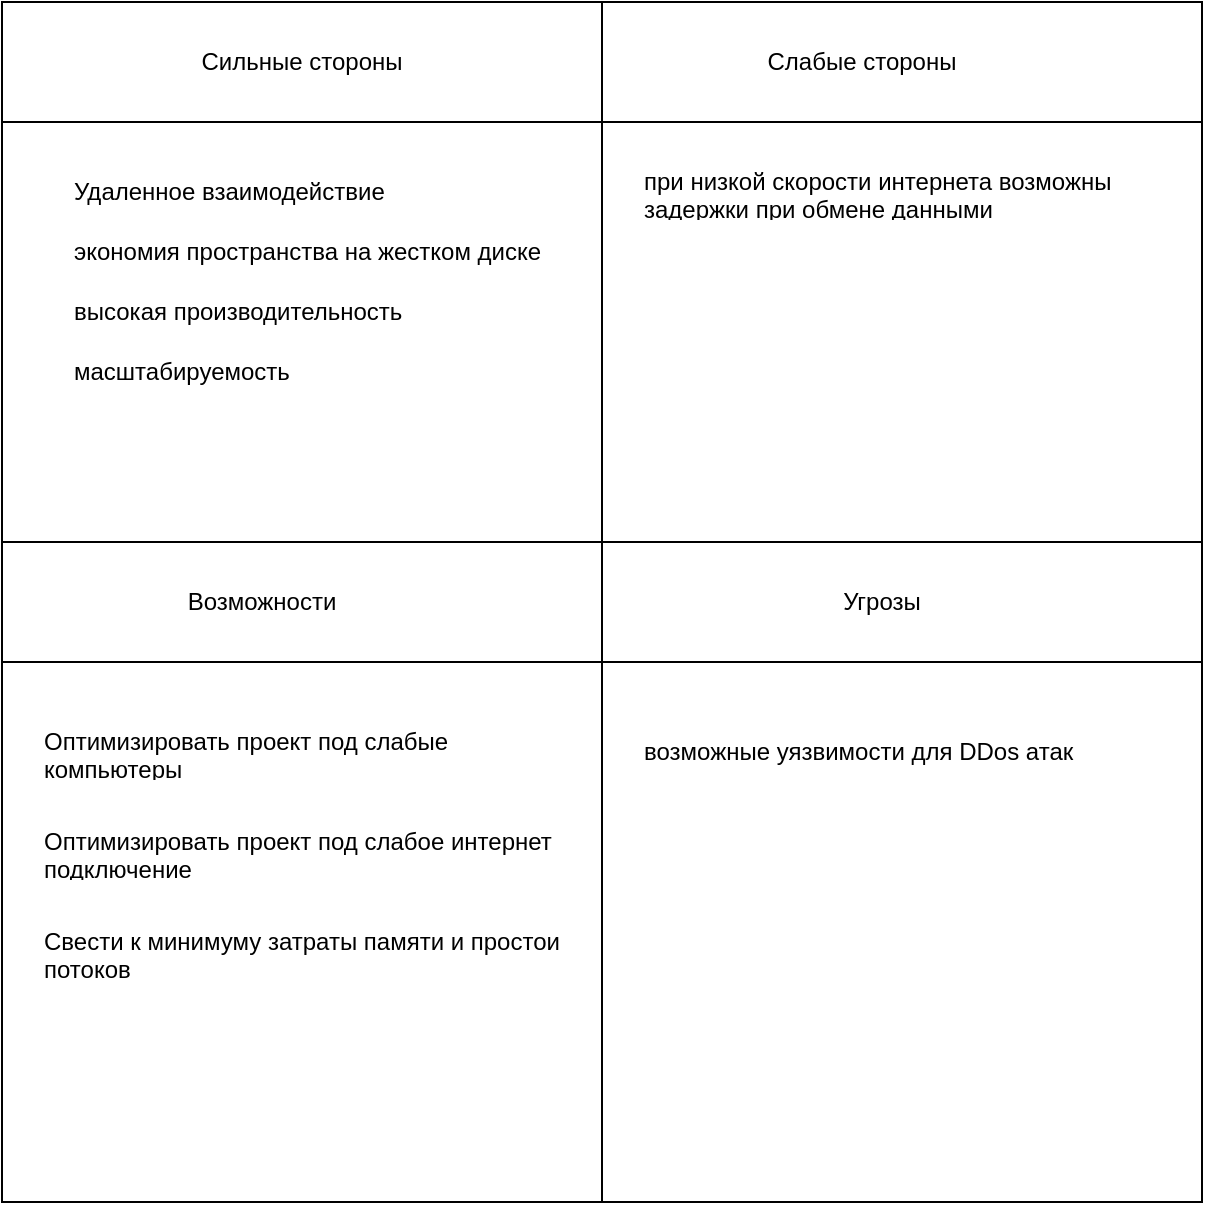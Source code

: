 <mxfile version="24.2.2" type="device">
  <diagram name="Страница — 1" id="8sw8Q8wA_aRkGMT_5pl4">
    <mxGraphModel dx="1434" dy="746" grid="1" gridSize="10" guides="1" tooltips="1" connect="1" arrows="1" fold="1" page="1" pageScale="1" pageWidth="827" pageHeight="1169" math="0" shadow="0">
      <root>
        <mxCell id="0" />
        <mxCell id="1" parent="0" />
        <mxCell id="xpm1QfirvkKsM0EJR97S-1" value="" style="whiteSpace=wrap;html=1;aspect=fixed;" vertex="1" parent="1">
          <mxGeometry x="120" y="90" width="600" height="600" as="geometry" />
        </mxCell>
        <mxCell id="xpm1QfirvkKsM0EJR97S-2" value="" style="rounded=0;whiteSpace=wrap;html=1;" vertex="1" parent="1">
          <mxGeometry x="120" y="90" width="300" height="60" as="geometry" />
        </mxCell>
        <mxCell id="xpm1QfirvkKsM0EJR97S-3" value="" style="rounded=0;whiteSpace=wrap;html=1;" vertex="1" parent="1">
          <mxGeometry x="420" y="90" width="300" height="60" as="geometry" />
        </mxCell>
        <mxCell id="xpm1QfirvkKsM0EJR97S-4" value="" style="rounded=0;whiteSpace=wrap;html=1;" vertex="1" parent="1">
          <mxGeometry x="120" y="150" width="300" height="210" as="geometry" />
        </mxCell>
        <mxCell id="xpm1QfirvkKsM0EJR97S-5" value="" style="rounded=0;whiteSpace=wrap;html=1;" vertex="1" parent="1">
          <mxGeometry x="420" y="150" width="300" height="210" as="geometry" />
        </mxCell>
        <mxCell id="xpm1QfirvkKsM0EJR97S-6" value="" style="rounded=0;whiteSpace=wrap;html=1;" vertex="1" parent="1">
          <mxGeometry x="120" y="360" width="300" height="60" as="geometry" />
        </mxCell>
        <mxCell id="xpm1QfirvkKsM0EJR97S-7" value="" style="rounded=0;whiteSpace=wrap;html=1;" vertex="1" parent="1">
          <mxGeometry x="420" y="360" width="300" height="60" as="geometry" />
        </mxCell>
        <mxCell id="xpm1QfirvkKsM0EJR97S-8" value="" style="rounded=0;whiteSpace=wrap;html=1;" vertex="1" parent="1">
          <mxGeometry x="120" y="420" width="300" height="270" as="geometry" />
        </mxCell>
        <mxCell id="xpm1QfirvkKsM0EJR97S-9" value="Сильные стороны" style="text;html=1;align=center;verticalAlign=middle;whiteSpace=wrap;rounded=0;" vertex="1" parent="1">
          <mxGeometry x="180" y="105" width="180" height="30" as="geometry" />
        </mxCell>
        <mxCell id="xpm1QfirvkKsM0EJR97S-10" value="Слабые стороны" style="text;html=1;align=center;verticalAlign=middle;whiteSpace=wrap;rounded=0;" vertex="1" parent="1">
          <mxGeometry x="460" y="105" width="180" height="30" as="geometry" />
        </mxCell>
        <mxCell id="xpm1QfirvkKsM0EJR97S-11" value="Возможности" style="text;html=1;align=center;verticalAlign=middle;whiteSpace=wrap;rounded=0;" vertex="1" parent="1">
          <mxGeometry x="160" y="375" width="180" height="30" as="geometry" />
        </mxCell>
        <mxCell id="xpm1QfirvkKsM0EJR97S-12" value="Угрозы" style="text;html=1;align=center;verticalAlign=middle;whiteSpace=wrap;rounded=0;" vertex="1" parent="1">
          <mxGeometry x="470" y="375" width="180" height="30" as="geometry" />
        </mxCell>
        <mxCell id="xpm1QfirvkKsM0EJR97S-18" value="Удаленное взаимодействие" style="text;strokeColor=none;fillColor=none;align=left;verticalAlign=middle;spacingLeft=4;spacingRight=4;overflow=hidden;points=[[0,0.5],[1,0.5]];portConstraint=eastwest;rotatable=0;whiteSpace=wrap;html=1;" vertex="1" parent="1">
          <mxGeometry x="150" y="170" width="270" height="30" as="geometry" />
        </mxCell>
        <mxCell id="xpm1QfirvkKsM0EJR97S-19" value="экономия пространства на жестком диске" style="text;strokeColor=none;fillColor=none;align=left;verticalAlign=middle;spacingLeft=4;spacingRight=4;overflow=hidden;points=[[0,0.5],[1,0.5]];portConstraint=eastwest;rotatable=0;whiteSpace=wrap;html=1;" vertex="1" parent="1">
          <mxGeometry x="150" y="200" width="270" height="30" as="geometry" />
        </mxCell>
        <mxCell id="xpm1QfirvkKsM0EJR97S-20" value="высокая производительность" style="text;strokeColor=none;fillColor=none;align=left;verticalAlign=middle;spacingLeft=4;spacingRight=4;overflow=hidden;points=[[0,0.5],[1,0.5]];portConstraint=eastwest;rotatable=0;whiteSpace=wrap;html=1;" vertex="1" parent="1">
          <mxGeometry x="150" y="230" width="270" height="30" as="geometry" />
        </mxCell>
        <mxCell id="xpm1QfirvkKsM0EJR97S-21" value="масштабируемость" style="text;strokeColor=none;fillColor=none;align=left;verticalAlign=middle;spacingLeft=4;spacingRight=4;overflow=hidden;points=[[0,0.5],[1,0.5]];portConstraint=eastwest;rotatable=0;whiteSpace=wrap;html=1;" vertex="1" parent="1">
          <mxGeometry x="150" y="260" width="270" height="30" as="geometry" />
        </mxCell>
        <mxCell id="xpm1QfirvkKsM0EJR97S-22" value="возможные уязвимости для DDos атак" style="text;strokeColor=none;fillColor=none;align=left;verticalAlign=middle;spacingLeft=4;spacingRight=4;overflow=hidden;points=[[0,0.5],[1,0.5]];portConstraint=eastwest;rotatable=0;whiteSpace=wrap;html=1;" vertex="1" parent="1">
          <mxGeometry x="435" y="450" width="270" height="30" as="geometry" />
        </mxCell>
        <mxCell id="xpm1QfirvkKsM0EJR97S-25" value="при низкой скорости интернета возможны задержки при обмене данными" style="text;strokeColor=none;fillColor=none;align=left;verticalAlign=middle;spacingLeft=4;spacingRight=4;overflow=hidden;points=[[0,0.5],[1,0.5]];portConstraint=eastwest;rotatable=0;whiteSpace=wrap;html=1;" vertex="1" parent="1">
          <mxGeometry x="435" y="170" width="270" height="30" as="geometry" />
        </mxCell>
        <mxCell id="xpm1QfirvkKsM0EJR97S-26" value="Оптимизировать проект под слабые компьютеры" style="text;strokeColor=none;fillColor=none;align=left;verticalAlign=middle;spacingLeft=4;spacingRight=4;overflow=hidden;points=[[0,0.5],[1,0.5]];portConstraint=eastwest;rotatable=0;whiteSpace=wrap;html=1;" vertex="1" parent="1">
          <mxGeometry x="135" y="450" width="270" height="30" as="geometry" />
        </mxCell>
        <mxCell id="xpm1QfirvkKsM0EJR97S-27" value="Оптимизировать проект под слабое интернет&amp;nbsp; подключение" style="text;strokeColor=none;fillColor=none;align=left;verticalAlign=middle;spacingLeft=4;spacingRight=4;overflow=hidden;points=[[0,0.5],[1,0.5]];portConstraint=eastwest;rotatable=0;whiteSpace=wrap;html=1;" vertex="1" parent="1">
          <mxGeometry x="135" y="500" width="270" height="30" as="geometry" />
        </mxCell>
        <mxCell id="xpm1QfirvkKsM0EJR97S-28" value="Свести к минимуму затраты памяти и простои потоков" style="text;strokeColor=none;fillColor=none;align=left;verticalAlign=middle;spacingLeft=4;spacingRight=4;overflow=hidden;points=[[0,0.5],[1,0.5]];portConstraint=eastwest;rotatable=0;whiteSpace=wrap;html=1;" vertex="1" parent="1">
          <mxGeometry x="135" y="550" width="270" height="30" as="geometry" />
        </mxCell>
      </root>
    </mxGraphModel>
  </diagram>
</mxfile>
